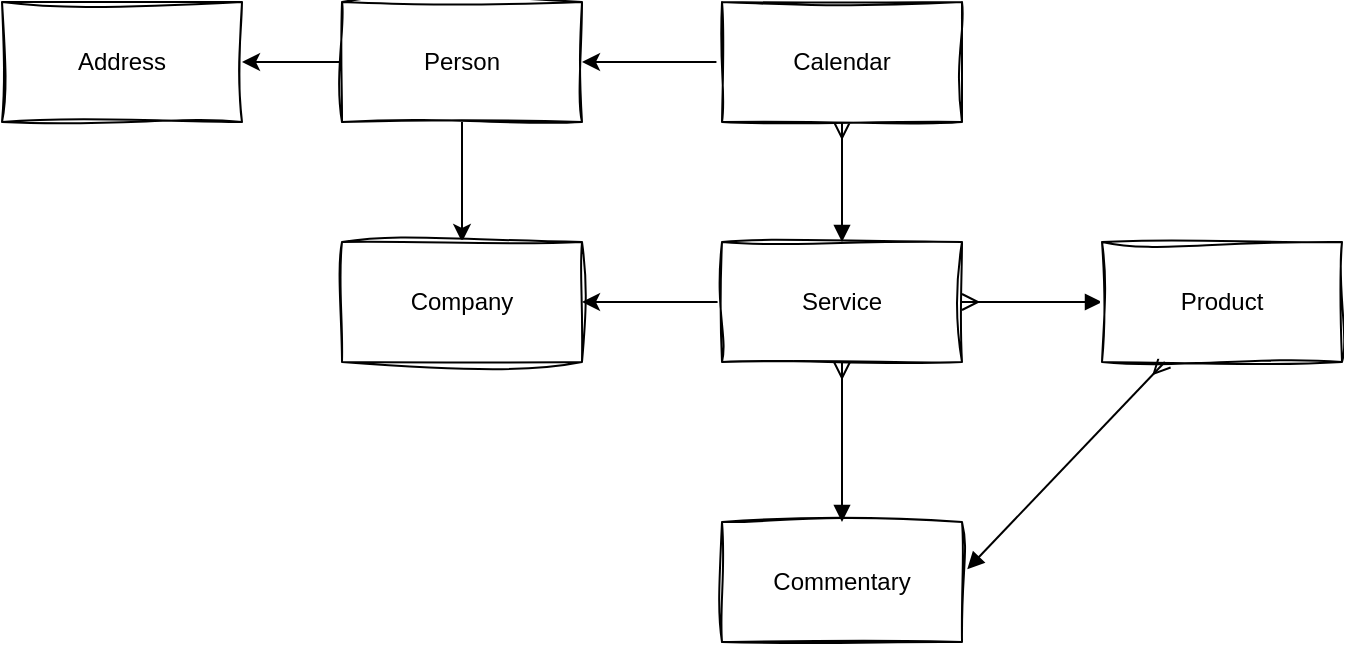 <mxfile>
    <diagram id="xL6wgdKI03ETueHd_8Ce" name="Page-1">
        <mxGraphModel dx="746" dy="440" grid="1" gridSize="10" guides="1" tooltips="1" connect="1" arrows="1" fold="1" page="1" pageScale="1" pageWidth="850" pageHeight="1100" math="0" shadow="0">
            <root>
                <mxCell id="0"/>
                <mxCell id="1" parent="0"/>
                <mxCell id="16" style="edgeStyle=none;html=1;entryX=1;entryY=0.5;entryDx=0;entryDy=0;" edge="1" parent="1" source="2" target="3">
                    <mxGeometry relative="1" as="geometry"/>
                </mxCell>
                <mxCell id="17" style="edgeStyle=none;html=1;entryX=0.5;entryY=0;entryDx=0;entryDy=0;" edge="1" parent="1" source="2" target="9">
                    <mxGeometry relative="1" as="geometry"/>
                </mxCell>
                <mxCell id="2" value="Person" style="whiteSpace=wrap;html=1;sketch=1;curveFitting=1;jiggle=2;" vertex="1" parent="1">
                    <mxGeometry x="190" y="140" width="120" height="60" as="geometry"/>
                </mxCell>
                <mxCell id="3" value="Address" style="whiteSpace=wrap;html=1;sketch=1;curveFitting=1;jiggle=2;" vertex="1" parent="1">
                    <mxGeometry x="20" y="140" width="120" height="60" as="geometry"/>
                </mxCell>
                <mxCell id="18" style="edgeStyle=none;html=1;entryX=1;entryY=0.5;entryDx=0;entryDy=0;" edge="1" parent="1" source="5" target="9">
                    <mxGeometry relative="1" as="geometry"/>
                </mxCell>
                <mxCell id="20" style="edgeStyle=none;html=1;entryX=0;entryY=0.5;entryDx=0;entryDy=0;endArrow=block;endFill=1;startArrow=ERmany;startFill=0;" edge="1" parent="1" source="5" target="6">
                    <mxGeometry relative="1" as="geometry"/>
                </mxCell>
                <mxCell id="22" style="edgeStyle=none;html=1;endArrow=block;endFill=1;startArrow=ERmany;startFill=0;" edge="1" parent="1" source="5" target="7">
                    <mxGeometry relative="1" as="geometry"/>
                </mxCell>
                <mxCell id="5" value="Service" style="whiteSpace=wrap;html=1;sketch=1;curveFitting=1;jiggle=2;" vertex="1" parent="1">
                    <mxGeometry x="380" y="260" width="120" height="60" as="geometry"/>
                </mxCell>
                <mxCell id="23" style="edgeStyle=none;html=1;entryX=1.022;entryY=0.394;entryDx=0;entryDy=0;entryPerimeter=0;endArrow=block;endFill=1;startArrow=ERmany;startFill=0;" edge="1" parent="1" source="6" target="7">
                    <mxGeometry relative="1" as="geometry"/>
                </mxCell>
                <mxCell id="6" value="Product" style="whiteSpace=wrap;html=1;sketch=1;curveFitting=1;jiggle=2;" vertex="1" parent="1">
                    <mxGeometry x="570" y="260" width="120" height="60" as="geometry"/>
                </mxCell>
                <mxCell id="7" value="Commentary" style="whiteSpace=wrap;html=1;sketch=1;curveFitting=1;jiggle=2;" vertex="1" parent="1">
                    <mxGeometry x="380" y="400" width="120" height="60" as="geometry"/>
                </mxCell>
                <mxCell id="13" style="edgeStyle=none;html=1;entryX=1;entryY=0.5;entryDx=0;entryDy=0;" edge="1" parent="1" source="8" target="2">
                    <mxGeometry relative="1" as="geometry"/>
                </mxCell>
                <mxCell id="24" style="edgeStyle=none;html=1;entryX=0.5;entryY=0;entryDx=0;entryDy=0;endArrow=block;endFill=1;startArrow=ERmany;startFill=0;" edge="1" parent="1" source="8" target="5">
                    <mxGeometry relative="1" as="geometry"/>
                </mxCell>
                <mxCell id="8" value="Calendar" style="whiteSpace=wrap;html=1;sketch=1;curveFitting=1;jiggle=2;" vertex="1" parent="1">
                    <mxGeometry x="380" y="140" width="120" height="60" as="geometry"/>
                </mxCell>
                <mxCell id="9" value="Company" style="whiteSpace=wrap;html=1;sketch=1;curveFitting=1;jiggle=2;" vertex="1" parent="1">
                    <mxGeometry x="190" y="260" width="120" height="60" as="geometry"/>
                </mxCell>
            </root>
        </mxGraphModel>
    </diagram>
</mxfile>